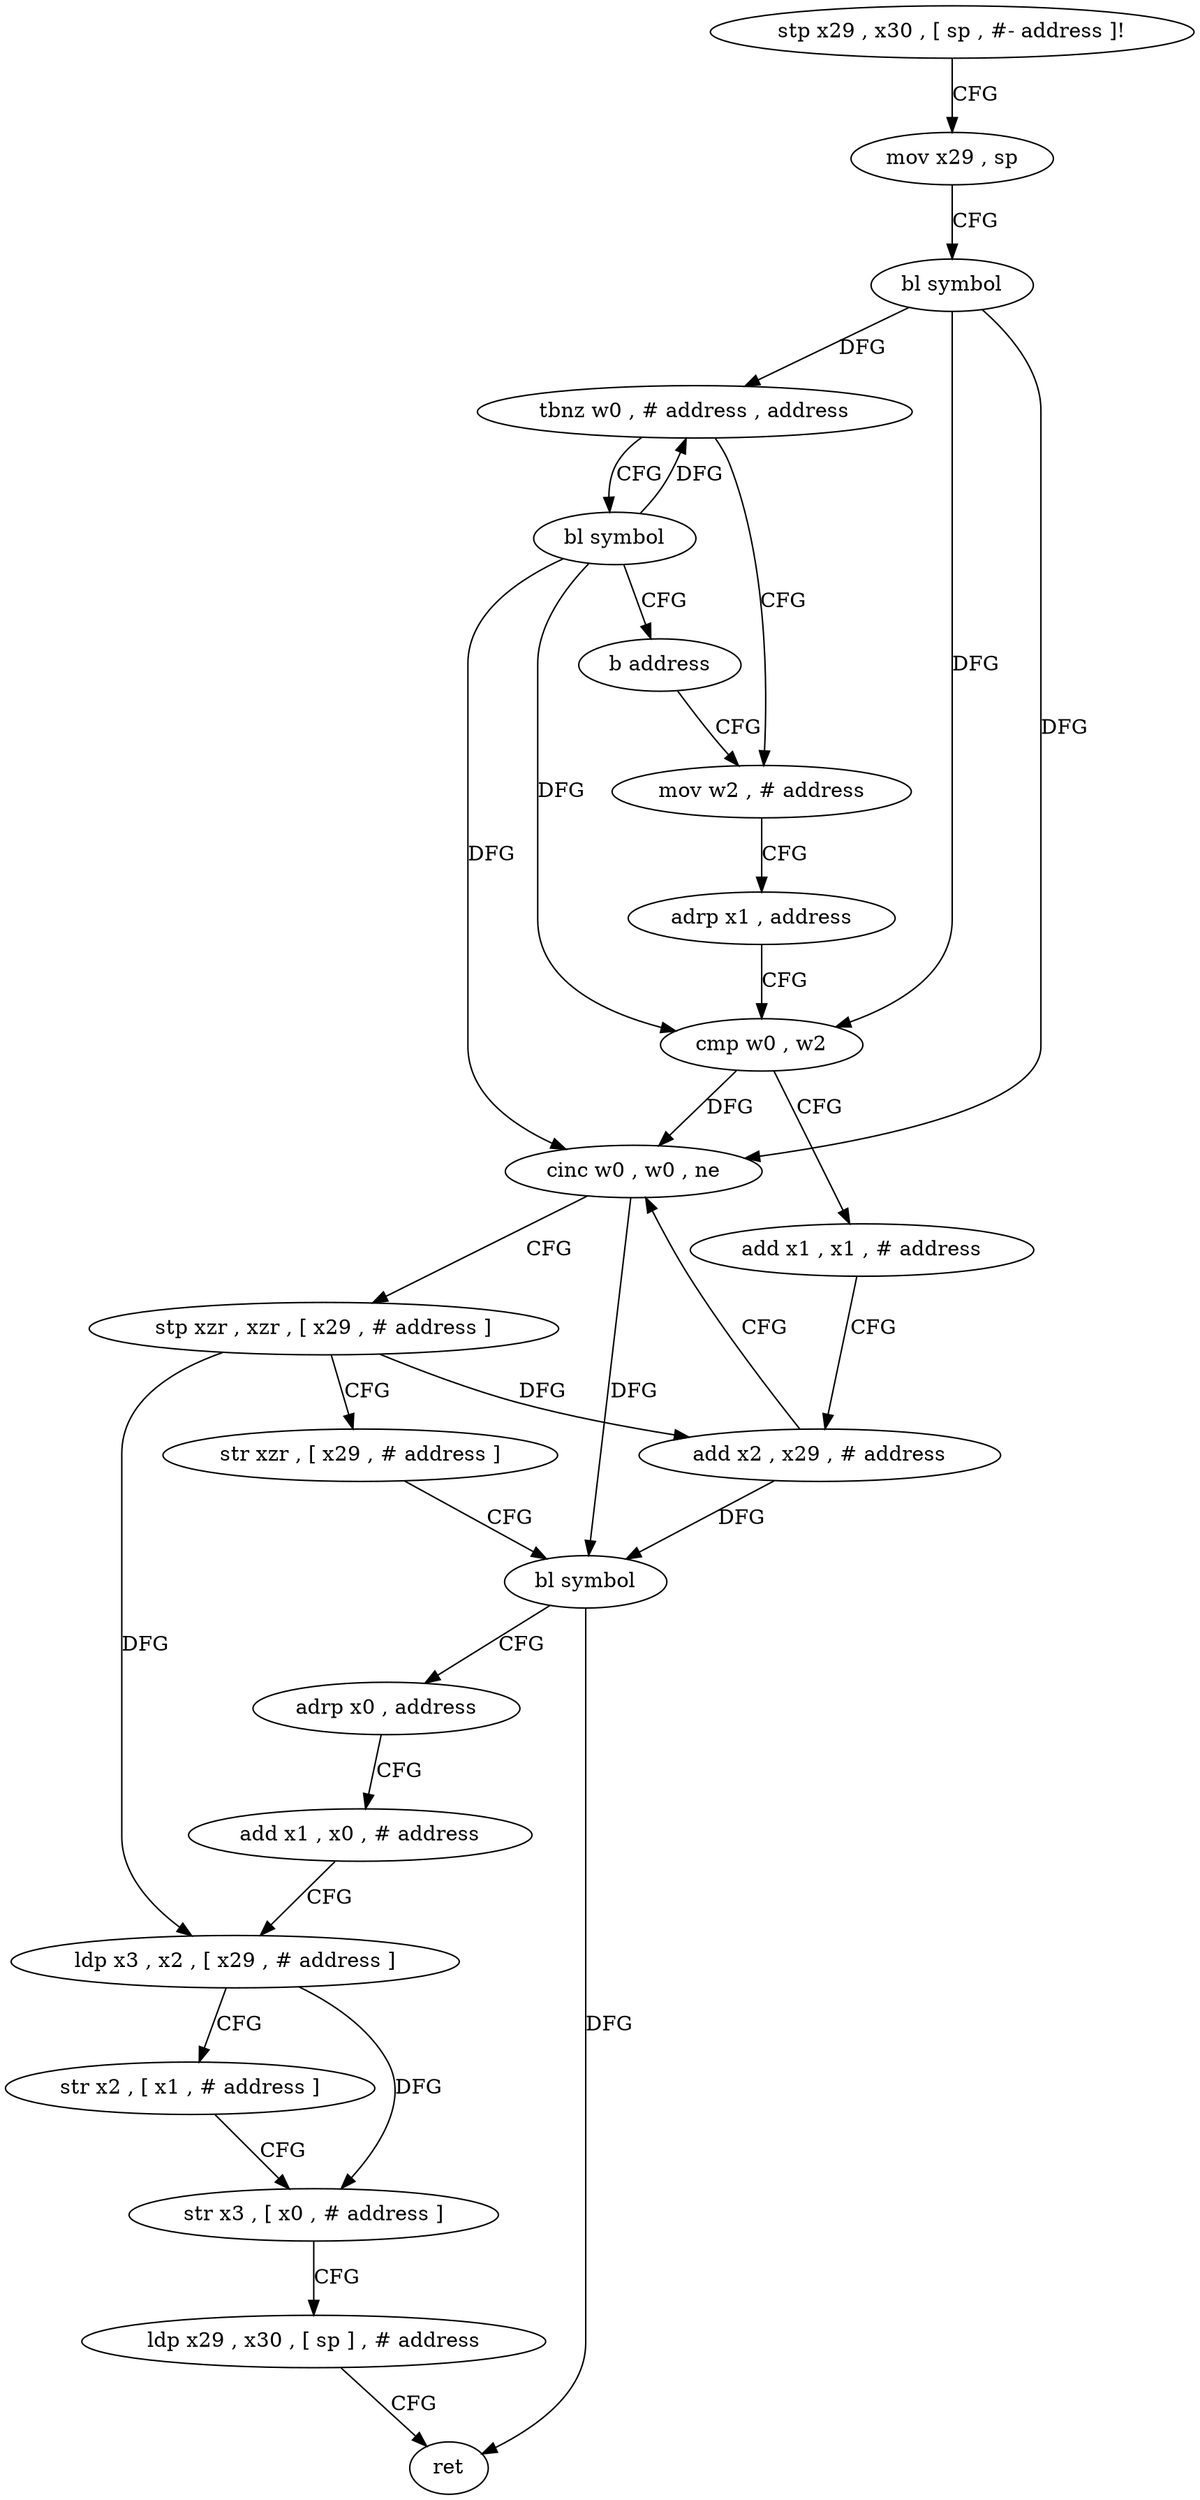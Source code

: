 digraph "func" {
"4265024" [label = "stp x29 , x30 , [ sp , #- address ]!" ]
"4265028" [label = "mov x29 , sp" ]
"4265032" [label = "bl symbol" ]
"4265036" [label = "tbnz w0 , # address , address" ]
"4265104" [label = "bl symbol" ]
"4265040" [label = "mov w2 , # address" ]
"4265108" [label = "b address" ]
"4265044" [label = "adrp x1 , address" ]
"4265048" [label = "cmp w0 , w2" ]
"4265052" [label = "add x1 , x1 , # address" ]
"4265056" [label = "add x2 , x29 , # address" ]
"4265060" [label = "cinc w0 , w0 , ne" ]
"4265064" [label = "stp xzr , xzr , [ x29 , # address ]" ]
"4265068" [label = "str xzr , [ x29 , # address ]" ]
"4265072" [label = "bl symbol" ]
"4265076" [label = "adrp x0 , address" ]
"4265080" [label = "add x1 , x0 , # address" ]
"4265084" [label = "ldp x3 , x2 , [ x29 , # address ]" ]
"4265088" [label = "str x2 , [ x1 , # address ]" ]
"4265092" [label = "str x3 , [ x0 , # address ]" ]
"4265096" [label = "ldp x29 , x30 , [ sp ] , # address" ]
"4265100" [label = "ret" ]
"4265024" -> "4265028" [ label = "CFG" ]
"4265028" -> "4265032" [ label = "CFG" ]
"4265032" -> "4265036" [ label = "DFG" ]
"4265032" -> "4265048" [ label = "DFG" ]
"4265032" -> "4265060" [ label = "DFG" ]
"4265036" -> "4265104" [ label = "CFG" ]
"4265036" -> "4265040" [ label = "CFG" ]
"4265104" -> "4265108" [ label = "CFG" ]
"4265104" -> "4265036" [ label = "DFG" ]
"4265104" -> "4265048" [ label = "DFG" ]
"4265104" -> "4265060" [ label = "DFG" ]
"4265040" -> "4265044" [ label = "CFG" ]
"4265108" -> "4265040" [ label = "CFG" ]
"4265044" -> "4265048" [ label = "CFG" ]
"4265048" -> "4265052" [ label = "CFG" ]
"4265048" -> "4265060" [ label = "DFG" ]
"4265052" -> "4265056" [ label = "CFG" ]
"4265056" -> "4265060" [ label = "CFG" ]
"4265056" -> "4265072" [ label = "DFG" ]
"4265060" -> "4265064" [ label = "CFG" ]
"4265060" -> "4265072" [ label = "DFG" ]
"4265064" -> "4265068" [ label = "CFG" ]
"4265064" -> "4265056" [ label = "DFG" ]
"4265064" -> "4265084" [ label = "DFG" ]
"4265068" -> "4265072" [ label = "CFG" ]
"4265072" -> "4265076" [ label = "CFG" ]
"4265072" -> "4265100" [ label = "DFG" ]
"4265076" -> "4265080" [ label = "CFG" ]
"4265080" -> "4265084" [ label = "CFG" ]
"4265084" -> "4265088" [ label = "CFG" ]
"4265084" -> "4265092" [ label = "DFG" ]
"4265088" -> "4265092" [ label = "CFG" ]
"4265092" -> "4265096" [ label = "CFG" ]
"4265096" -> "4265100" [ label = "CFG" ]
}
